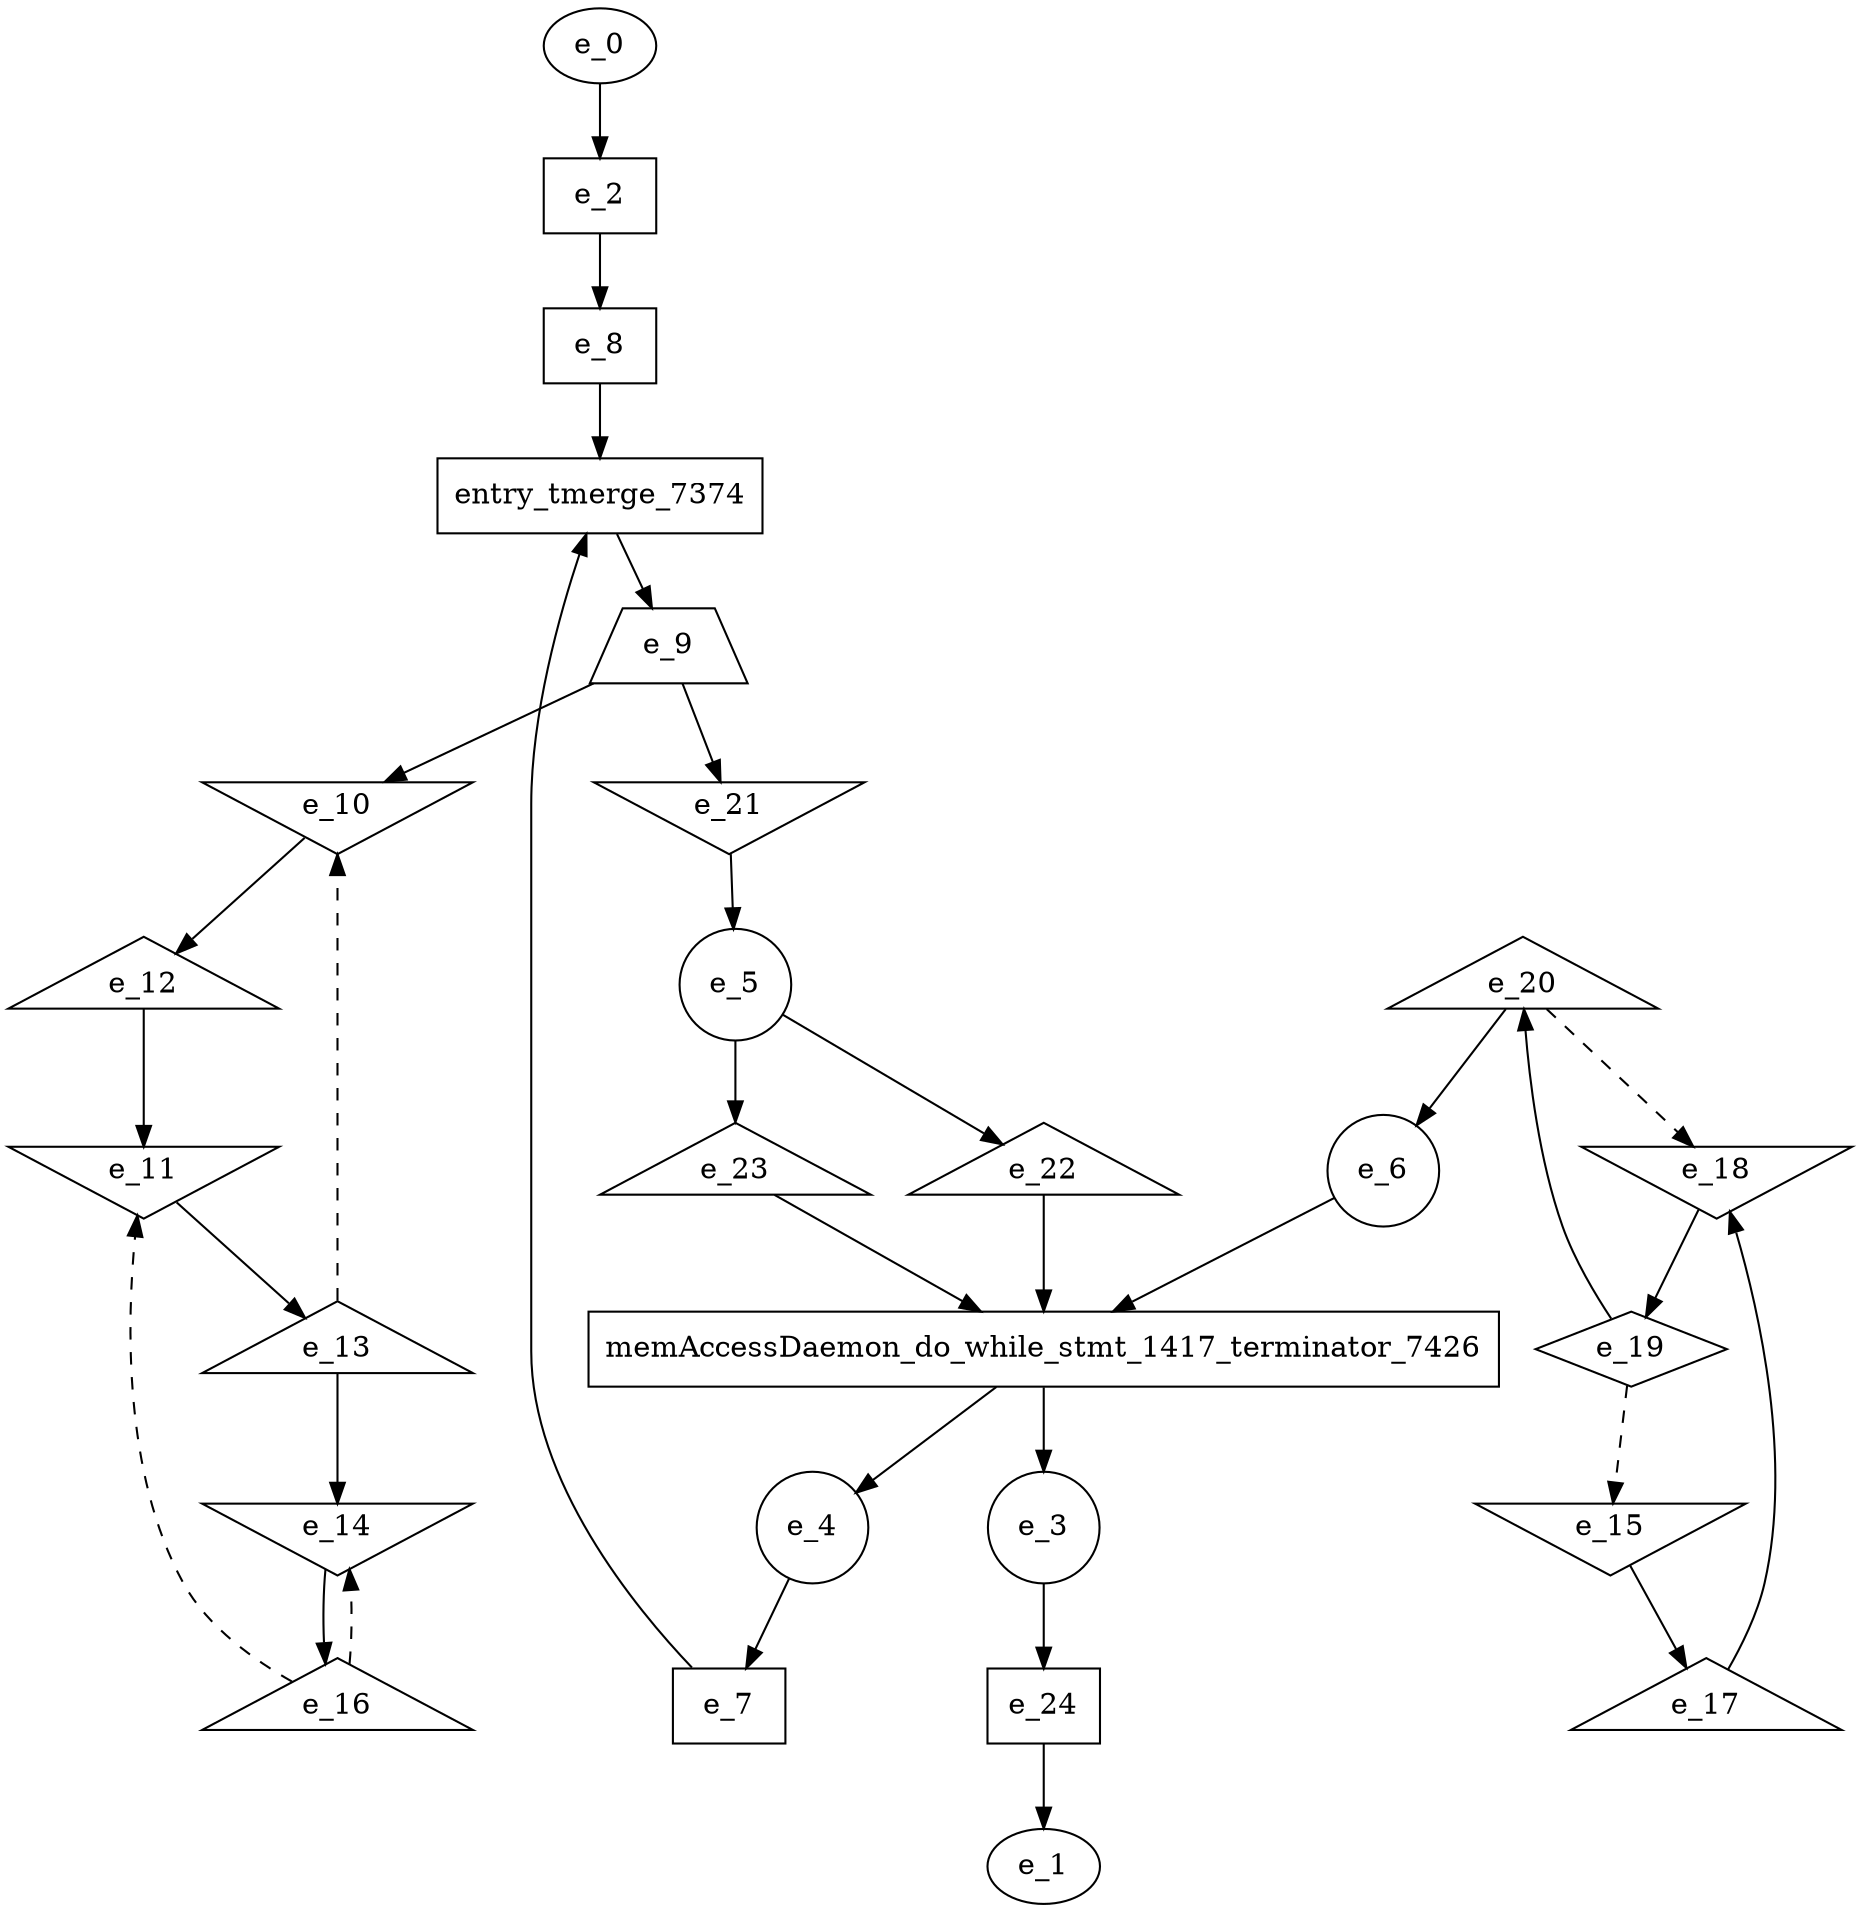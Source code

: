digraph control_path {
  e_0: entry_node : n ;
  e_1: exit_node : s ;
  e_2 [shape = dot];
  e_3 [shape = circle];
  e_4 [shape = circle];
  e_5 [shape = circle];
  e_6 [shape = circle];
  e_7 [shape = dot];
  e_8 [shape = dot];
  e_9 [shape = trapezium];
  e_10 [shape = invtriangle];
  e_11 [shape = invtriangle];
  e_12 [shape = triangle];
  e_13 [shape = triangle];
  e_14 [shape = invtriangle];
  e_15 [shape = invtriangle];
  e_16 [shape = triangle];
  e_17 [shape = triangle];
  e_18 [shape = invtriangle];
  e_19 [shape = diamond];
  e_20 [shape = triangle];
  e_21 [shape = invtriangle];
  e_22 [shape = triangle];
  e_23 [shape = triangle];
  e_24 [shape = dot];
  e_24 -> e_1;
  e_0 -> e_2;
  e_21 -> e_5;
  e_20 -> e_6;
  e_4 -> e_7;
  e_2 -> e_8;
  e_9 -> e_10;
  e_13 -> e_10[style = dashed];
  e_12 -> e_11;
  e_16 -> e_11[style = dashed];
  e_10 -> e_12;
  e_11 -> e_13;
  e_13 -> e_14;
  e_16 -> e_14[style = dashed];
  e_19 -> e_15[style = dashed];
  e_14 -> e_16;
  e_15 -> e_17;
  e_17 -> e_18;
  e_20 -> e_18[style = dashed];
  e_18 -> e_19;
  e_19 -> e_20;
  e_9 -> e_21;
  e_5 -> e_22;
  e_5 -> e_23;
  e_3 -> e_24;
  memAccessDaemon_do_while_stmt_1417_terminator_7426 [shape=rectangle];
e_6 -> memAccessDaemon_do_while_stmt_1417_terminator_7426;
e_23 -> memAccessDaemon_do_while_stmt_1417_terminator_7426;
e_22 -> memAccessDaemon_do_while_stmt_1417_terminator_7426;
memAccessDaemon_do_while_stmt_1417_terminator_7426 -> e_4;
memAccessDaemon_do_while_stmt_1417_terminator_7426 -> e_3;
entry_tmerge_7374 [shape = rectangle]; 
e_7 -> entry_tmerge_7374;
e_8 -> entry_tmerge_7374;
entry_tmerge_7374 -> e_9;
}
